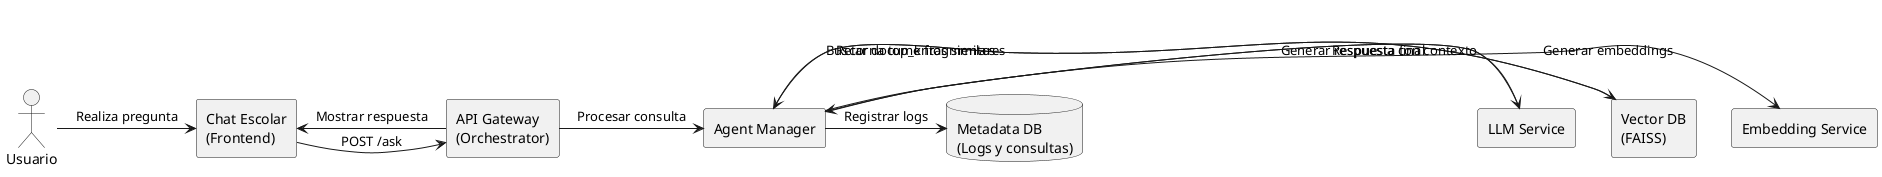 @startuml
actor Usuario
rectangle "Chat Escolar\n(Frontend)" as F
rectangle "API Gateway\n(Orchestrator)" as API
rectangle "Agent Manager" as AG
rectangle "LLM Service" as LLM
rectangle "Embedding Service" as EMB
rectangle "Vector DB\n(FAISS)" as VDB
database "Metadata DB\n(Logs y consultas)" as MDB

Usuario -> F : Realiza pregunta
F -> API : POST /ask
API -> AG : Procesar consulta
AG -> EMB : Generar embeddings
AG -> VDB : Buscar documentos similares
VDB -> AG : Retorna top_k fragmentos
AG -> LLM : Generar respuesta con contexto
LLM -> AG : Respuesta final
AG -> MDB : Registrar logs
API -> F : Mostrar respuesta
@enduml